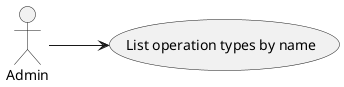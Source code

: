 ﻿@startuml
left to right direction

actor "Admin" as user
usecase "List operation types by name" as goal

user --> goal

@enduml